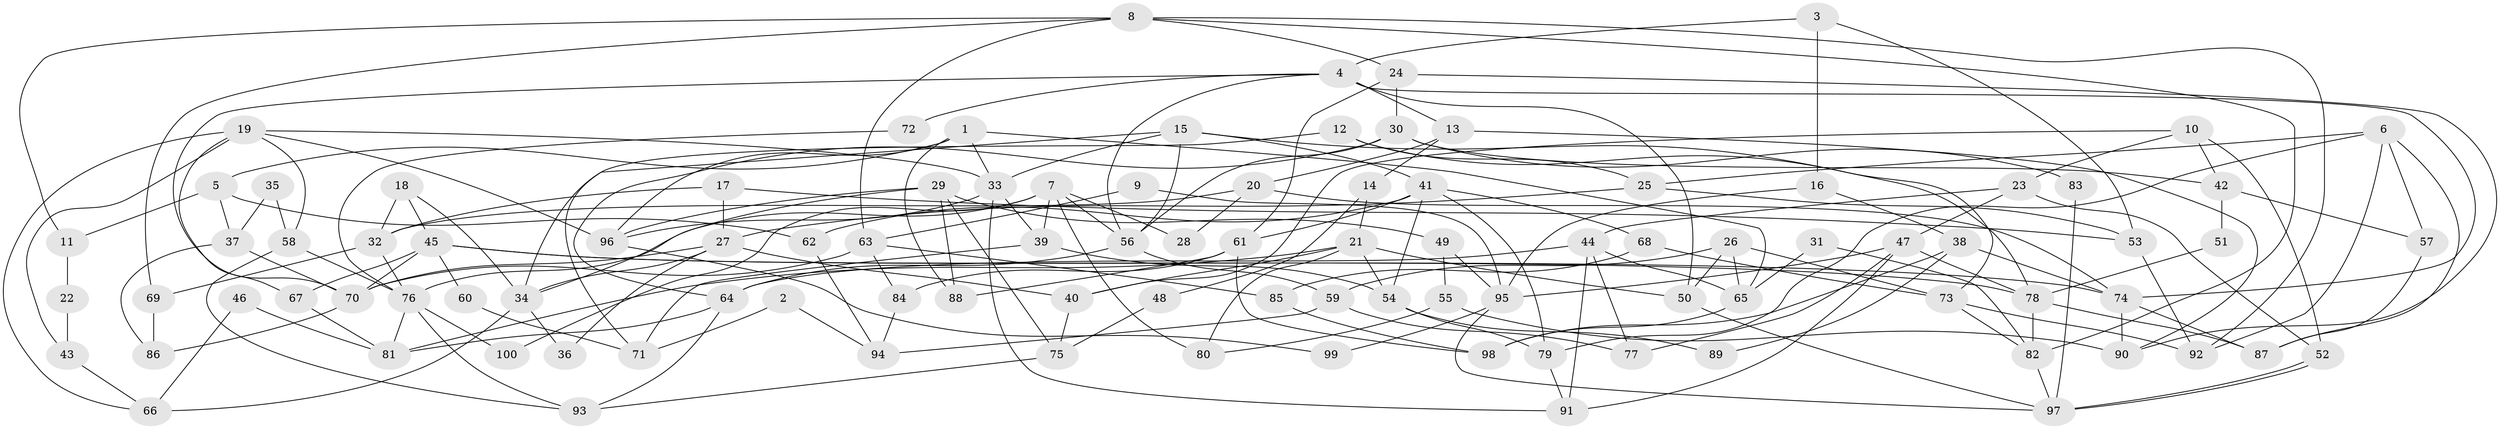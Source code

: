 // Generated by graph-tools (version 1.1) at 2025/38/02/21/25 10:38:59]
// undirected, 100 vertices, 200 edges
graph export_dot {
graph [start="1"]
  node [color=gray90,style=filled];
  1;
  2;
  3;
  4;
  5;
  6;
  7;
  8;
  9;
  10;
  11;
  12;
  13;
  14;
  15;
  16;
  17;
  18;
  19;
  20;
  21;
  22;
  23;
  24;
  25;
  26;
  27;
  28;
  29;
  30;
  31;
  32;
  33;
  34;
  35;
  36;
  37;
  38;
  39;
  40;
  41;
  42;
  43;
  44;
  45;
  46;
  47;
  48;
  49;
  50;
  51;
  52;
  53;
  54;
  55;
  56;
  57;
  58;
  59;
  60;
  61;
  62;
  63;
  64;
  65;
  66;
  67;
  68;
  69;
  70;
  71;
  72;
  73;
  74;
  75;
  76;
  77;
  78;
  79;
  80;
  81;
  82;
  83;
  84;
  85;
  86;
  87;
  88;
  89;
  90;
  91;
  92;
  93;
  94;
  95;
  96;
  97;
  98;
  99;
  100;
  1 -- 33;
  1 -- 96;
  1 -- 5;
  1 -- 65;
  1 -- 88;
  2 -- 71;
  2 -- 94;
  3 -- 53;
  3 -- 16;
  3 -- 4;
  4 -- 56;
  4 -- 13;
  4 -- 50;
  4 -- 70;
  4 -- 72;
  4 -- 74;
  5 -- 37;
  5 -- 11;
  5 -- 62;
  6 -- 87;
  6 -- 25;
  6 -- 57;
  6 -- 79;
  6 -- 92;
  7 -- 76;
  7 -- 39;
  7 -- 28;
  7 -- 56;
  7 -- 80;
  7 -- 100;
  8 -- 82;
  8 -- 92;
  8 -- 11;
  8 -- 24;
  8 -- 63;
  8 -- 69;
  9 -- 63;
  9 -- 95;
  10 -- 52;
  10 -- 40;
  10 -- 23;
  10 -- 42;
  11 -- 22;
  12 -- 34;
  12 -- 73;
  12 -- 25;
  13 -- 20;
  13 -- 14;
  13 -- 90;
  14 -- 21;
  14 -- 48;
  15 -- 78;
  15 -- 56;
  15 -- 33;
  15 -- 41;
  15 -- 71;
  16 -- 95;
  16 -- 38;
  17 -- 32;
  17 -- 53;
  17 -- 27;
  18 -- 45;
  18 -- 34;
  18 -- 32;
  19 -- 33;
  19 -- 67;
  19 -- 43;
  19 -- 58;
  19 -- 66;
  19 -- 96;
  20 -- 32;
  20 -- 74;
  20 -- 28;
  21 -- 54;
  21 -- 50;
  21 -- 40;
  21 -- 80;
  21 -- 81;
  22 -- 43;
  23 -- 47;
  23 -- 44;
  23 -- 52;
  24 -- 61;
  24 -- 30;
  24 -- 90;
  25 -- 27;
  25 -- 53;
  26 -- 59;
  26 -- 65;
  26 -- 50;
  26 -- 73;
  27 -- 70;
  27 -- 34;
  27 -- 36;
  27 -- 40;
  29 -- 75;
  29 -- 49;
  29 -- 34;
  29 -- 88;
  29 -- 96;
  30 -- 64;
  30 -- 42;
  30 -- 56;
  30 -- 83;
  31 -- 65;
  31 -- 82;
  32 -- 76;
  32 -- 69;
  33 -- 96;
  33 -- 39;
  33 -- 91;
  34 -- 36;
  34 -- 66;
  35 -- 37;
  35 -- 58;
  37 -- 70;
  37 -- 86;
  38 -- 98;
  38 -- 74;
  38 -- 89;
  39 -- 54;
  39 -- 71;
  40 -- 75;
  41 -- 79;
  41 -- 54;
  41 -- 61;
  41 -- 62;
  41 -- 68;
  42 -- 51;
  42 -- 57;
  43 -- 66;
  44 -- 91;
  44 -- 64;
  44 -- 65;
  44 -- 77;
  45 -- 74;
  45 -- 78;
  45 -- 60;
  45 -- 67;
  45 -- 70;
  46 -- 81;
  46 -- 66;
  47 -- 77;
  47 -- 78;
  47 -- 91;
  47 -- 95;
  48 -- 75;
  49 -- 95;
  49 -- 55;
  50 -- 97;
  51 -- 78;
  52 -- 97;
  52 -- 97;
  53 -- 92;
  54 -- 79;
  54 -- 89;
  55 -- 80;
  55 -- 90;
  56 -- 59;
  56 -- 64;
  57 -- 87;
  58 -- 93;
  58 -- 76;
  59 -- 94;
  59 -- 77;
  60 -- 71;
  61 -- 88;
  61 -- 84;
  61 -- 98;
  62 -- 94;
  63 -- 70;
  63 -- 84;
  63 -- 85;
  64 -- 81;
  64 -- 93;
  65 -- 98;
  67 -- 81;
  68 -- 85;
  68 -- 73;
  69 -- 86;
  70 -- 86;
  72 -- 76;
  73 -- 82;
  73 -- 92;
  74 -- 90;
  74 -- 87;
  75 -- 93;
  76 -- 81;
  76 -- 93;
  76 -- 100;
  78 -- 87;
  78 -- 82;
  79 -- 91;
  82 -- 97;
  83 -- 97;
  84 -- 94;
  85 -- 98;
  95 -- 97;
  95 -- 99;
  96 -- 99;
}
